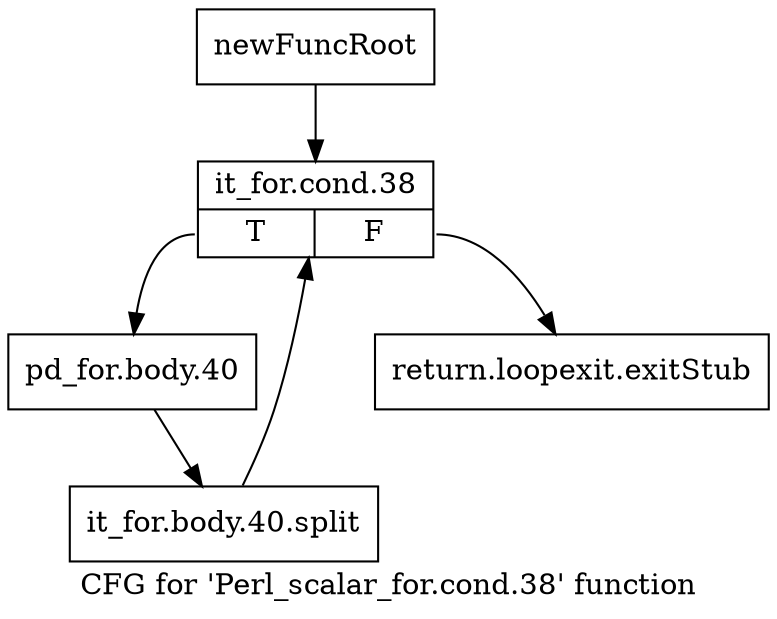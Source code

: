 digraph "CFG for 'Perl_scalar_for.cond.38' function" {
	label="CFG for 'Perl_scalar_for.cond.38' function";

	Node0x4bf8770 [shape=record,label="{newFuncRoot}"];
	Node0x4bf8770 -> Node0x4bf8810;
	Node0x4bf87c0 [shape=record,label="{return.loopexit.exitStub}"];
	Node0x4bf8810 [shape=record,label="{it_for.cond.38|{<s0>T|<s1>F}}"];
	Node0x4bf8810:s0 -> Node0x4bf8860;
	Node0x4bf8810:s1 -> Node0x4bf87c0;
	Node0x4bf8860 [shape=record,label="{pd_for.body.40}"];
	Node0x4bf8860 -> Node0x6b6a6d0;
	Node0x6b6a6d0 [shape=record,label="{it_for.body.40.split}"];
	Node0x6b6a6d0 -> Node0x4bf8810;
}
